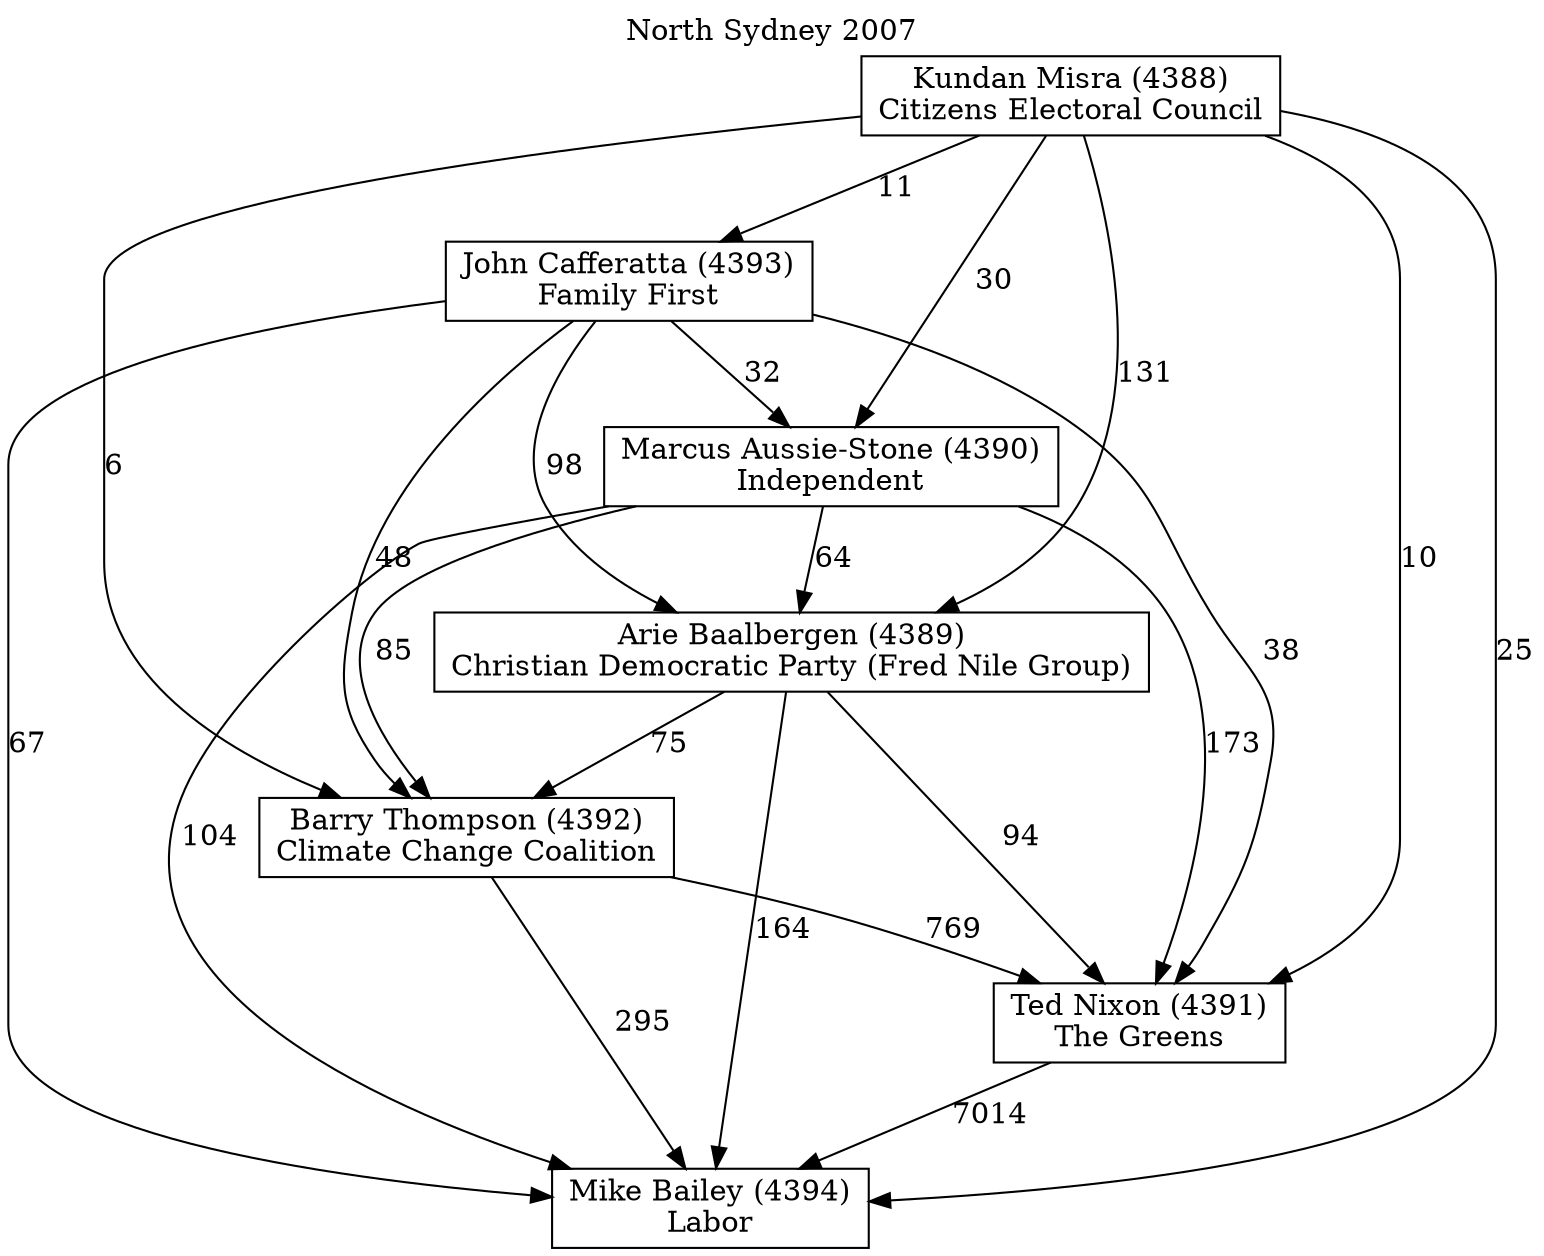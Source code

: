 // House preference flow
digraph "Mike Bailey (4394)_North Sydney_2007" {
	graph [label="North Sydney 2007" labelloc=t mclimit=10]
	node [shape=box]
	"Arie Baalbergen (4389)" [label="Arie Baalbergen (4389)
Christian Democratic Party (Fred Nile Group)"]
	"Barry Thompson (4392)" [label="Barry Thompson (4392)
Climate Change Coalition"]
	"John Cafferatta (4393)" [label="John Cafferatta (4393)
Family First"]
	"Kundan Misra (4388)" [label="Kundan Misra (4388)
Citizens Electoral Council"]
	"Marcus Aussie-Stone (4390)" [label="Marcus Aussie-Stone (4390)
Independent"]
	"Mike Bailey (4394)" [label="Mike Bailey (4394)
Labor"]
	"Ted Nixon (4391)" [label="Ted Nixon (4391)
The Greens"]
	"Arie Baalbergen (4389)" -> "Barry Thompson (4392)" [label=75]
	"Arie Baalbergen (4389)" -> "Mike Bailey (4394)" [label=164]
	"Arie Baalbergen (4389)" -> "Ted Nixon (4391)" [label=94]
	"Barry Thompson (4392)" -> "Mike Bailey (4394)" [label=295]
	"Barry Thompson (4392)" -> "Ted Nixon (4391)" [label=769]
	"John Cafferatta (4393)" -> "Arie Baalbergen (4389)" [label=98]
	"John Cafferatta (4393)" -> "Barry Thompson (4392)" [label=48]
	"John Cafferatta (4393)" -> "Marcus Aussie-Stone (4390)" [label=32]
	"John Cafferatta (4393)" -> "Mike Bailey (4394)" [label=67]
	"John Cafferatta (4393)" -> "Ted Nixon (4391)" [label=38]
	"Kundan Misra (4388)" -> "Arie Baalbergen (4389)" [label=131]
	"Kundan Misra (4388)" -> "Barry Thompson (4392)" [label=6]
	"Kundan Misra (4388)" -> "John Cafferatta (4393)" [label=11]
	"Kundan Misra (4388)" -> "Marcus Aussie-Stone (4390)" [label=30]
	"Kundan Misra (4388)" -> "Mike Bailey (4394)" [label=25]
	"Kundan Misra (4388)" -> "Ted Nixon (4391)" [label=10]
	"Marcus Aussie-Stone (4390)" -> "Arie Baalbergen (4389)" [label=64]
	"Marcus Aussie-Stone (4390)" -> "Barry Thompson (4392)" [label=85]
	"Marcus Aussie-Stone (4390)" -> "Mike Bailey (4394)" [label=104]
	"Marcus Aussie-Stone (4390)" -> "Ted Nixon (4391)" [label=173]
	"Ted Nixon (4391)" -> "Mike Bailey (4394)" [label=7014]
}
